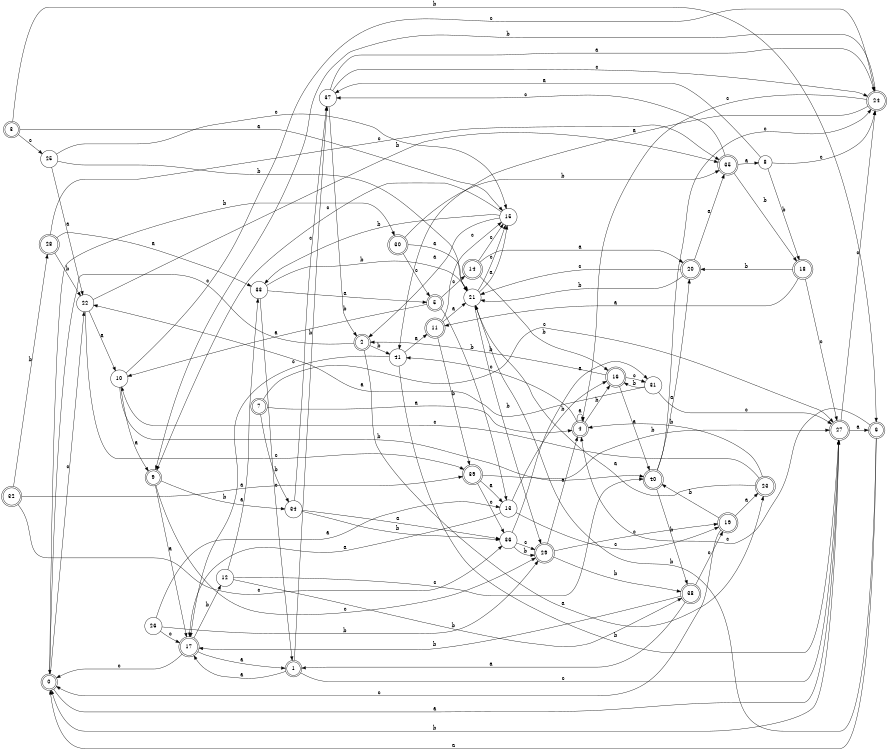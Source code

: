 digraph n34_2 {
__start0 [label="" shape="none"];

rankdir=LR;
size="8,5";

s0 [style="rounded,filled", color="black", fillcolor="white" shape="doublecircle", label="0"];
s1 [style="rounded,filled", color="black", fillcolor="white" shape="doublecircle", label="1"];
s2 [style="rounded,filled", color="black", fillcolor="white" shape="doublecircle", label="2"];
s3 [style="rounded,filled", color="black", fillcolor="white" shape="doublecircle", label="3"];
s4 [style="rounded,filled", color="black", fillcolor="white" shape="doublecircle", label="4"];
s5 [style="rounded,filled", color="black", fillcolor="white" shape="doublecircle", label="5"];
s6 [style="rounded,filled", color="black", fillcolor="white" shape="doublecircle", label="6"];
s7 [style="rounded,filled", color="black", fillcolor="white" shape="doublecircle", label="7"];
s8 [style="filled", color="black", fillcolor="white" shape="circle", label="8"];
s9 [style="rounded,filled", color="black", fillcolor="white" shape="doublecircle", label="9"];
s10 [style="filled", color="black", fillcolor="white" shape="circle", label="10"];
s11 [style="rounded,filled", color="black", fillcolor="white" shape="doublecircle", label="11"];
s12 [style="filled", color="black", fillcolor="white" shape="circle", label="12"];
s13 [style="filled", color="black", fillcolor="white" shape="circle", label="13"];
s14 [style="rounded,filled", color="black", fillcolor="white" shape="doublecircle", label="14"];
s15 [style="filled", color="black", fillcolor="white" shape="circle", label="15"];
s16 [style="rounded,filled", color="black", fillcolor="white" shape="doublecircle", label="16"];
s17 [style="rounded,filled", color="black", fillcolor="white" shape="doublecircle", label="17"];
s18 [style="rounded,filled", color="black", fillcolor="white" shape="doublecircle", label="18"];
s19 [style="rounded,filled", color="black", fillcolor="white" shape="doublecircle", label="19"];
s20 [style="rounded,filled", color="black", fillcolor="white" shape="doublecircle", label="20"];
s21 [style="filled", color="black", fillcolor="white" shape="circle", label="21"];
s22 [style="filled", color="black", fillcolor="white" shape="circle", label="22"];
s23 [style="rounded,filled", color="black", fillcolor="white" shape="doublecircle", label="23"];
s24 [style="rounded,filled", color="black", fillcolor="white" shape="doublecircle", label="24"];
s25 [style="filled", color="black", fillcolor="white" shape="circle", label="25"];
s26 [style="filled", color="black", fillcolor="white" shape="circle", label="26"];
s27 [style="rounded,filled", color="black", fillcolor="white" shape="doublecircle", label="27"];
s28 [style="rounded,filled", color="black", fillcolor="white" shape="doublecircle", label="28"];
s29 [style="rounded,filled", color="black", fillcolor="white" shape="doublecircle", label="29"];
s30 [style="rounded,filled", color="black", fillcolor="white" shape="doublecircle", label="30"];
s31 [style="filled", color="black", fillcolor="white" shape="circle", label="31"];
s32 [style="rounded,filled", color="black", fillcolor="white" shape="doublecircle", label="32"];
s33 [style="filled", color="black", fillcolor="white" shape="circle", label="33"];
s34 [style="filled", color="black", fillcolor="white" shape="circle", label="34"];
s35 [style="rounded,filled", color="black", fillcolor="white" shape="doublecircle", label="35"];
s36 [style="filled", color="black", fillcolor="white" shape="circle", label="36"];
s37 [style="filled", color="black", fillcolor="white" shape="circle", label="37"];
s38 [style="rounded,filled", color="black", fillcolor="white" shape="doublecircle", label="38"];
s39 [style="rounded,filled", color="black", fillcolor="white" shape="doublecircle", label="39"];
s40 [style="rounded,filled", color="black", fillcolor="white" shape="doublecircle", label="40"];
s41 [style="filled", color="black", fillcolor="white" shape="circle", label="41"];
s0 -> s27 [label="a"];
s0 -> s30 [label="b"];
s0 -> s22 [label="c"];
s1 -> s17 [label="a"];
s1 -> s37 [label="b"];
s1 -> s27 [label="c"];
s2 -> s23 [label="a"];
s2 -> s41 [label="b"];
s2 -> s0 [label="c"];
s3 -> s15 [label="a"];
s3 -> s6 [label="b"];
s3 -> s25 [label="c"];
s4 -> s4 [label="a"];
s4 -> s16 [label="b"];
s4 -> s41 [label="c"];
s5 -> s10 [label="a"];
s5 -> s13 [label="b"];
s5 -> s14 [label="c"];
s6 -> s0 [label="a"];
s6 -> s21 [label="b"];
s6 -> s4 [label="c"];
s7 -> s4 [label="a"];
s7 -> s34 [label="b"];
s7 -> s27 [label="c"];
s8 -> s37 [label="a"];
s8 -> s18 [label="b"];
s8 -> s24 [label="c"];
s9 -> s17 [label="a"];
s9 -> s34 [label="b"];
s9 -> s29 [label="c"];
s10 -> s9 [label="a"];
s10 -> s40 [label="b"];
s10 -> s24 [label="c"];
s11 -> s21 [label="a"];
s11 -> s39 [label="b"];
s11 -> s15 [label="c"];
s12 -> s33 [label="a"];
s12 -> s38 [label="b"];
s12 -> s40 [label="c"];
s13 -> s17 [label="a"];
s13 -> s16 [label="b"];
s13 -> s19 [label="c"];
s14 -> s20 [label="a"];
s14 -> s16 [label="b"];
s14 -> s15 [label="c"];
s15 -> s2 [label="a"];
s15 -> s33 [label="b"];
s15 -> s9 [label="c"];
s16 -> s40 [label="a"];
s16 -> s2 [label="b"];
s16 -> s31 [label="c"];
s17 -> s1 [label="a"];
s17 -> s12 [label="b"];
s17 -> s0 [label="c"];
s18 -> s11 [label="a"];
s18 -> s20 [label="b"];
s18 -> s27 [label="c"];
s19 -> s23 [label="a"];
s19 -> s40 [label="b"];
s19 -> s0 [label="c"];
s20 -> s35 [label="a"];
s20 -> s21 [label="b"];
s20 -> s21 [label="c"];
s21 -> s15 [label="a"];
s21 -> s29 [label="b"];
s21 -> s15 [label="c"];
s22 -> s10 [label="a"];
s22 -> s35 [label="b"];
s22 -> s39 [label="c"];
s23 -> s21 [label="a"];
s23 -> s4 [label="b"];
s23 -> s10 [label="c"];
s24 -> s41 [label="a"];
s24 -> s9 [label="b"];
s24 -> s4 [label="c"];
s25 -> s22 [label="a"];
s25 -> s21 [label="b"];
s25 -> s15 [label="c"];
s26 -> s13 [label="a"];
s26 -> s29 [label="b"];
s26 -> s17 [label="c"];
s27 -> s6 [label="a"];
s27 -> s0 [label="b"];
s27 -> s24 [label="c"];
s28 -> s33 [label="a"];
s28 -> s22 [label="b"];
s28 -> s35 [label="c"];
s29 -> s4 [label="a"];
s29 -> s38 [label="b"];
s29 -> s19 [label="c"];
s30 -> s21 [label="a"];
s30 -> s35 [label="b"];
s30 -> s5 [label="c"];
s31 -> s22 [label="a"];
s31 -> s16 [label="b"];
s31 -> s27 [label="c"];
s32 -> s39 [label="a"];
s32 -> s28 [label="b"];
s32 -> s36 [label="c"];
s33 -> s5 [label="a"];
s33 -> s21 [label="b"];
s33 -> s1 [label="c"];
s34 -> s36 [label="a"];
s34 -> s36 [label="b"];
s34 -> s37 [label="c"];
s35 -> s8 [label="a"];
s35 -> s18 [label="b"];
s35 -> s37 [label="c"];
s36 -> s31 [label="a"];
s36 -> s29 [label="b"];
s36 -> s29 [label="c"];
s37 -> s24 [label="a"];
s37 -> s2 [label="b"];
s37 -> s24 [label="c"];
s38 -> s1 [label="a"];
s38 -> s17 [label="b"];
s38 -> s19 [label="c"];
s39 -> s13 [label="a"];
s39 -> s27 [label="b"];
s39 -> s36 [label="c"];
s40 -> s20 [label="a"];
s40 -> s38 [label="b"];
s40 -> s24 [label="c"];
s41 -> s11 [label="a"];
s41 -> s27 [label="b"];
s41 -> s17 [label="c"];

}